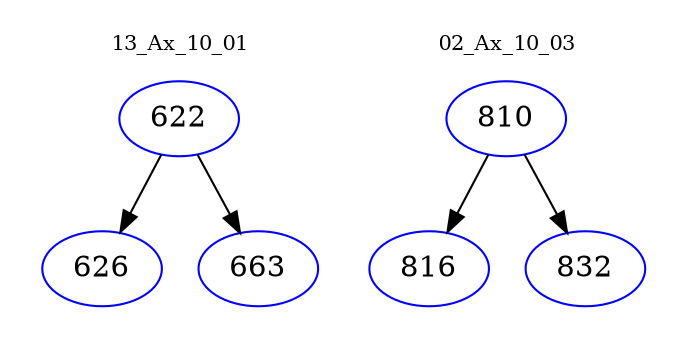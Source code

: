 digraph{
subgraph cluster_0 {
color = white
label = "13_Ax_10_01";
fontsize=10;
T0_622 [label="622", color="blue"]
T0_622 -> T0_626 [color="black"]
T0_626 [label="626", color="blue"]
T0_622 -> T0_663 [color="black"]
T0_663 [label="663", color="blue"]
}
subgraph cluster_1 {
color = white
label = "02_Ax_10_03";
fontsize=10;
T1_810 [label="810", color="blue"]
T1_810 -> T1_816 [color="black"]
T1_816 [label="816", color="blue"]
T1_810 -> T1_832 [color="black"]
T1_832 [label="832", color="blue"]
}
}
